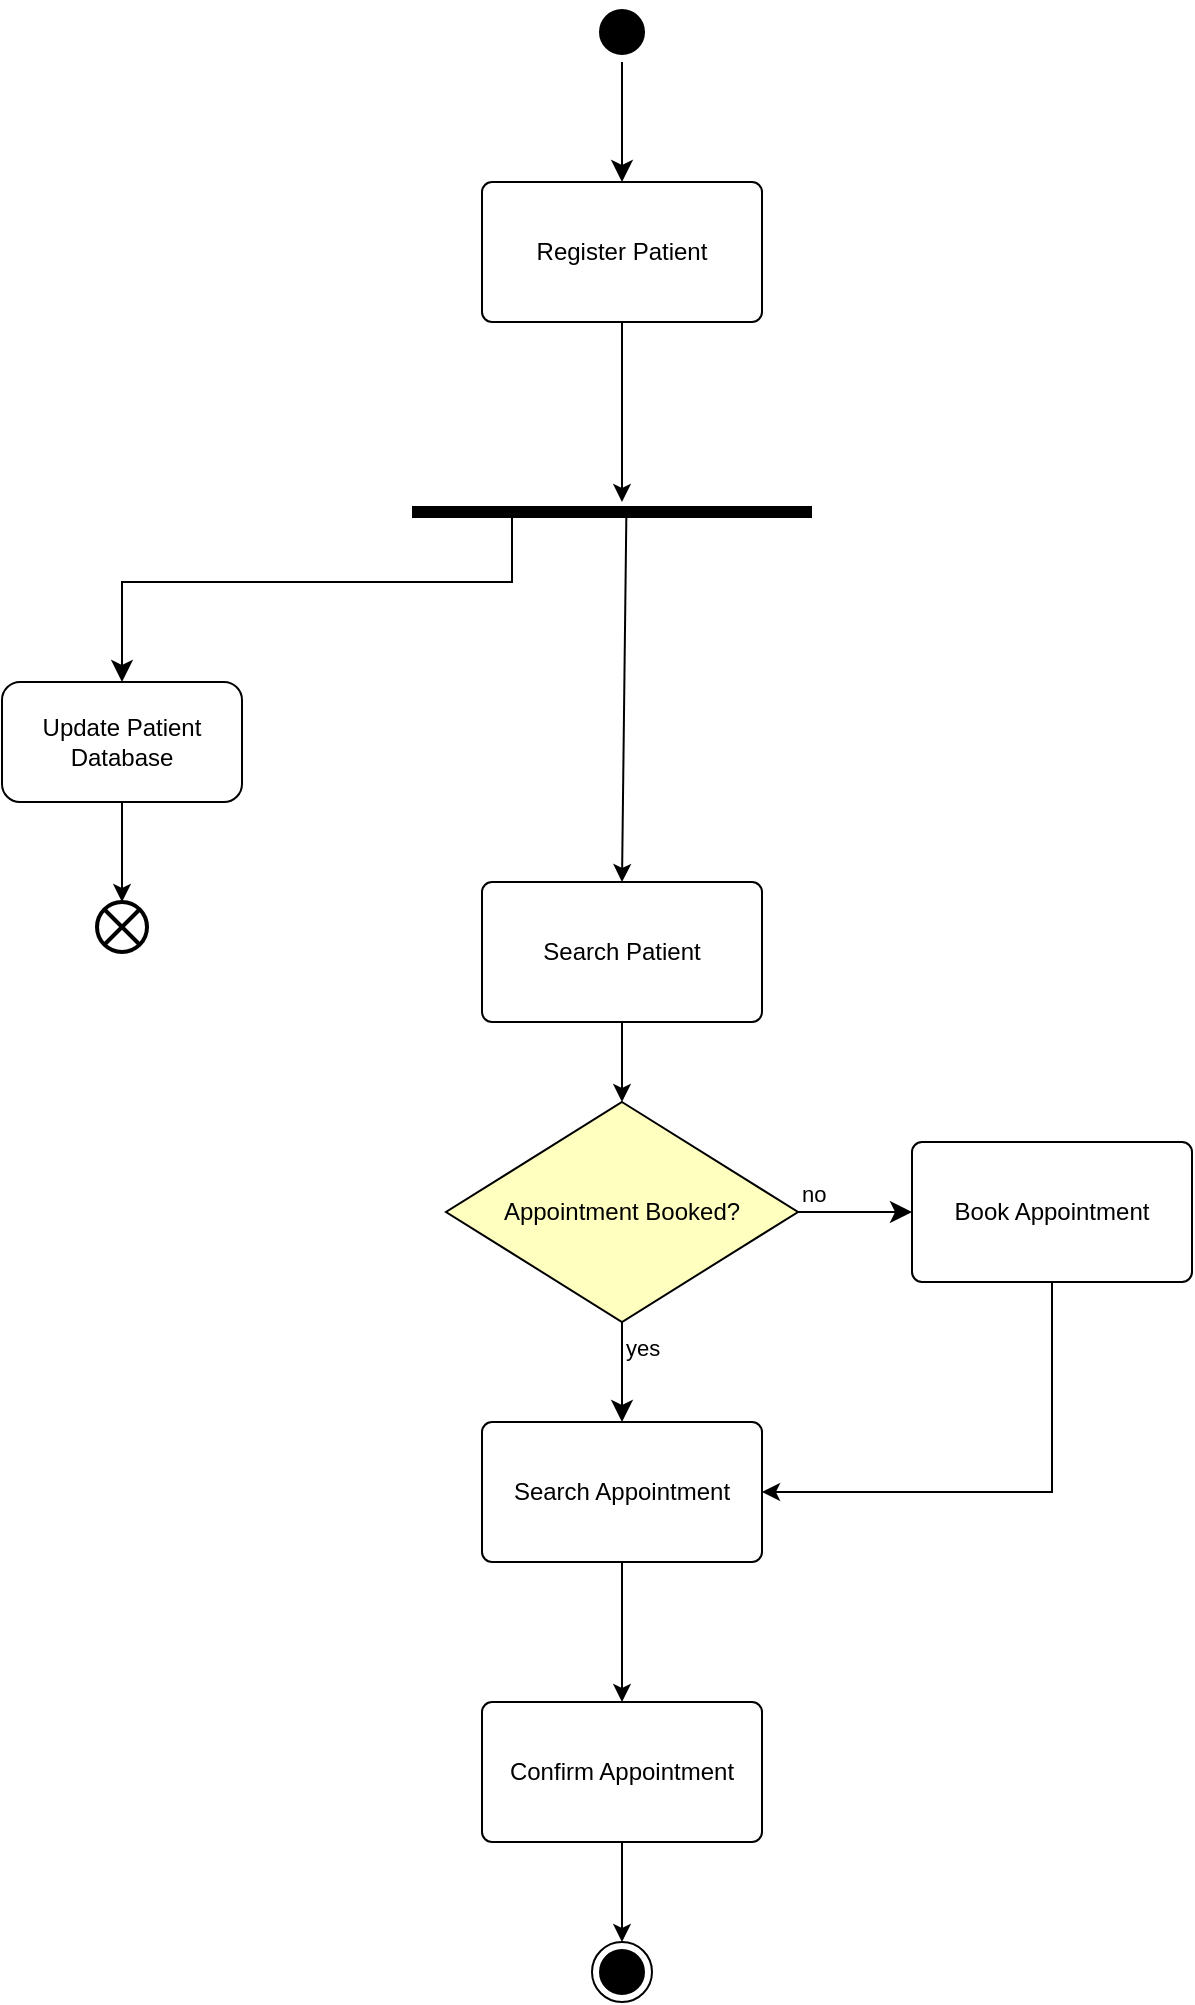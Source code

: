 <mxfile version="22.0.0" type="github">
  <diagram name="Page-1" id="Sdwl2rWb56yCQ2EqgOvv">
    <mxGraphModel dx="2933" dy="1460" grid="1" gridSize="10" guides="1" tooltips="1" connect="1" arrows="1" fold="1" page="1" pageScale="1" pageWidth="827" pageHeight="1169" math="0" shadow="0">
      <root>
        <mxCell id="0" />
        <mxCell id="1" parent="0" />
        <mxCell id="1aDPQYtuDaAINnIUhb40-1" value="" style="ellipse;html=1;shape=endState;fillColor=#000000;strokeColor=#000000;" vertex="1" parent="1">
          <mxGeometry x="350" y="1026" width="30" height="30" as="geometry" />
        </mxCell>
        <mxCell id="1aDPQYtuDaAINnIUhb40-2" value="" style="ellipse;html=1;shape=startState;fillColor=#000000;strokeColor=#000000;" vertex="1" parent="1">
          <mxGeometry x="350" y="56" width="30" height="30" as="geometry" />
        </mxCell>
        <mxCell id="1aDPQYtuDaAINnIUhb40-3" value="" style="edgeStyle=orthogonalEdgeStyle;html=1;verticalAlign=bottom;endArrow=classic;endSize=8;strokeColor=#000000;rounded=0;" edge="1" source="1aDPQYtuDaAINnIUhb40-2" parent="1">
          <mxGeometry relative="1" as="geometry">
            <mxPoint x="365" y="146" as="targetPoint" />
          </mxGeometry>
        </mxCell>
        <mxCell id="1aDPQYtuDaAINnIUhb40-4" value="Register Patient" style="html=1;align=center;verticalAlign=middle;rounded=1;absoluteArcSize=1;arcSize=10;dashed=0;whiteSpace=wrap;" vertex="1" parent="1">
          <mxGeometry x="295" y="146" width="140" height="70" as="geometry" />
        </mxCell>
        <mxCell id="1aDPQYtuDaAINnIUhb40-5" value="Search Patient" style="html=1;align=center;verticalAlign=middle;rounded=1;absoluteArcSize=1;arcSize=10;dashed=0;whiteSpace=wrap;" vertex="1" parent="1">
          <mxGeometry x="295" y="496" width="140" height="70" as="geometry" />
        </mxCell>
        <mxCell id="1aDPQYtuDaAINnIUhb40-6" value="Book Appointment" style="html=1;align=center;verticalAlign=middle;rounded=1;absoluteArcSize=1;arcSize=10;dashed=0;whiteSpace=wrap;" vertex="1" parent="1">
          <mxGeometry x="510" y="626" width="140" height="70" as="geometry" />
        </mxCell>
        <mxCell id="1aDPQYtuDaAINnIUhb40-7" value="Search Appointment" style="html=1;align=center;verticalAlign=middle;rounded=1;absoluteArcSize=1;arcSize=10;dashed=0;whiteSpace=wrap;" vertex="1" parent="1">
          <mxGeometry x="295" y="766" width="140" height="70" as="geometry" />
        </mxCell>
        <mxCell id="1aDPQYtuDaAINnIUhb40-8" value="" style="shape=line;html=1;strokeWidth=6;strokeColor=#000000;" vertex="1" parent="1">
          <mxGeometry x="260" y="306" width="200" height="10" as="geometry" />
        </mxCell>
        <mxCell id="1aDPQYtuDaAINnIUhb40-9" value="" style="edgeStyle=orthogonalEdgeStyle;html=1;verticalAlign=bottom;endArrow=classic;endSize=8;strokeColor=#000000;rounded=0;exitX=0.25;exitY=0.5;exitDx=0;exitDy=0;exitPerimeter=0;entryX=0.5;entryY=0;entryDx=0;entryDy=0;" edge="1" source="1aDPQYtuDaAINnIUhb40-8" parent="1" target="1aDPQYtuDaAINnIUhb40-16">
          <mxGeometry relative="1" as="geometry">
            <mxPoint x="130" y="266" as="targetPoint" />
            <Array as="points">
              <mxPoint x="310" y="346" />
              <mxPoint x="115" y="346" />
            </Array>
          </mxGeometry>
        </mxCell>
        <mxCell id="1aDPQYtuDaAINnIUhb40-10" value="Appointment Booked?" style="rhombus;whiteSpace=wrap;html=1;fontColor=#000000;fillColor=#ffffc0;strokeColor=#000000;" vertex="1" parent="1">
          <mxGeometry x="277" y="606" width="176" height="110" as="geometry" />
        </mxCell>
        <mxCell id="1aDPQYtuDaAINnIUhb40-11" value="no" style="edgeStyle=orthogonalEdgeStyle;html=1;align=left;verticalAlign=bottom;endArrow=classic;endSize=8;strokeColor=#000000;rounded=0;entryX=0;entryY=0.5;entryDx=0;entryDy=0;" edge="1" source="1aDPQYtuDaAINnIUhb40-10" parent="1" target="1aDPQYtuDaAINnIUhb40-6">
          <mxGeometry x="-1" relative="1" as="geometry">
            <mxPoint x="504" y="606" as="targetPoint" />
          </mxGeometry>
        </mxCell>
        <mxCell id="1aDPQYtuDaAINnIUhb40-12" value="yes" style="edgeStyle=orthogonalEdgeStyle;html=1;align=left;verticalAlign=top;endArrow=classic;endSize=8;strokeColor=#000000;rounded=0;exitX=0.5;exitY=1;exitDx=0;exitDy=0;entryX=0.5;entryY=0;entryDx=0;entryDy=0;" edge="1" source="1aDPQYtuDaAINnIUhb40-10" parent="1" target="1aDPQYtuDaAINnIUhb40-7">
          <mxGeometry x="-1" relative="1" as="geometry">
            <mxPoint x="530" y="726" as="targetPoint" />
          </mxGeometry>
        </mxCell>
        <mxCell id="1aDPQYtuDaAINnIUhb40-13" value="" style="endArrow=classic;html=1;rounded=0;exitX=0.5;exitY=1;exitDx=0;exitDy=0;entryX=1;entryY=0.5;entryDx=0;entryDy=0;" edge="1" parent="1" source="1aDPQYtuDaAINnIUhb40-6" target="1aDPQYtuDaAINnIUhb40-7">
          <mxGeometry width="50" height="50" relative="1" as="geometry">
            <mxPoint x="480" y="816" as="sourcePoint" />
            <mxPoint x="440" y="801" as="targetPoint" />
            <Array as="points">
              <mxPoint x="580" y="801" />
            </Array>
          </mxGeometry>
        </mxCell>
        <mxCell id="1aDPQYtuDaAINnIUhb40-14" value="" style="endArrow=classic;html=1;rounded=0;exitX=0.5;exitY=1;exitDx=0;exitDy=0;" edge="1" parent="1" source="1aDPQYtuDaAINnIUhb40-4">
          <mxGeometry width="50" height="50" relative="1" as="geometry">
            <mxPoint x="570" y="246" as="sourcePoint" />
            <mxPoint x="365" y="306" as="targetPoint" />
          </mxGeometry>
        </mxCell>
        <mxCell id="1aDPQYtuDaAINnIUhb40-15" value="" style="endArrow=classic;html=1;rounded=0;entryX=0.5;entryY=0;entryDx=0;entryDy=0;exitX=0.5;exitY=1;exitDx=0;exitDy=0;" edge="1" parent="1" source="1aDPQYtuDaAINnIUhb40-5" target="1aDPQYtuDaAINnIUhb40-10">
          <mxGeometry width="50" height="50" relative="1" as="geometry">
            <mxPoint x="100" y="696" as="sourcePoint" />
            <mxPoint x="150" y="646" as="targetPoint" />
          </mxGeometry>
        </mxCell>
        <mxCell id="1aDPQYtuDaAINnIUhb40-16" value="Update Patient Database" style="rounded=1;whiteSpace=wrap;html=1;" vertex="1" parent="1">
          <mxGeometry x="55" y="396" width="120" height="60" as="geometry" />
        </mxCell>
        <mxCell id="1aDPQYtuDaAINnIUhb40-17" value="" style="endArrow=classic;html=1;rounded=0;entryX=0.5;entryY=0;entryDx=0;entryDy=0;exitX=0.536;exitY=0.452;exitDx=0;exitDy=0;exitPerimeter=0;" edge="1" parent="1" source="1aDPQYtuDaAINnIUhb40-8" target="1aDPQYtuDaAINnIUhb40-5">
          <mxGeometry width="50" height="50" relative="1" as="geometry">
            <mxPoint x="340" y="446" as="sourcePoint" />
            <mxPoint x="390" y="396" as="targetPoint" />
          </mxGeometry>
        </mxCell>
        <mxCell id="1aDPQYtuDaAINnIUhb40-18" value="" style="html=1;shape=mxgraph.sysml.flowFinal;strokeWidth=2;verticalLabelPosition=bottom;verticalAlignment=top;" vertex="1" parent="1">
          <mxGeometry x="102.5" y="506" width="25" height="25" as="geometry" />
        </mxCell>
        <mxCell id="1aDPQYtuDaAINnIUhb40-19" value="" style="endArrow=classic;html=1;rounded=0;entryX=0.5;entryY=0;entryDx=0;entryDy=0;entryPerimeter=0;exitX=0.5;exitY=1;exitDx=0;exitDy=0;" edge="1" parent="1" source="1aDPQYtuDaAINnIUhb40-16" target="1aDPQYtuDaAINnIUhb40-18">
          <mxGeometry width="50" height="50" relative="1" as="geometry">
            <mxPoint x="80" y="506" as="sourcePoint" />
            <mxPoint x="130" y="456" as="targetPoint" />
          </mxGeometry>
        </mxCell>
        <mxCell id="1aDPQYtuDaAINnIUhb40-20" value="Confirm Appointment" style="html=1;align=center;verticalAlign=middle;rounded=1;absoluteArcSize=1;arcSize=10;dashed=0;whiteSpace=wrap;" vertex="1" parent="1">
          <mxGeometry x="295" y="906" width="140" height="70" as="geometry" />
        </mxCell>
        <mxCell id="1aDPQYtuDaAINnIUhb40-21" value="" style="endArrow=classic;html=1;rounded=0;entryX=0.5;entryY=0;entryDx=0;entryDy=0;exitX=0.5;exitY=1;exitDx=0;exitDy=0;" edge="1" parent="1" source="1aDPQYtuDaAINnIUhb40-7" target="1aDPQYtuDaAINnIUhb40-20">
          <mxGeometry width="50" height="50" relative="1" as="geometry">
            <mxPoint x="250" y="906" as="sourcePoint" />
            <mxPoint x="300" y="856" as="targetPoint" />
          </mxGeometry>
        </mxCell>
        <mxCell id="1aDPQYtuDaAINnIUhb40-23" value="" style="endArrow=classic;html=1;rounded=0;entryX=0.5;entryY=0;entryDx=0;entryDy=0;exitX=0.5;exitY=1;exitDx=0;exitDy=0;" edge="1" parent="1" source="1aDPQYtuDaAINnIUhb40-20" target="1aDPQYtuDaAINnIUhb40-1">
          <mxGeometry width="50" height="50" relative="1" as="geometry">
            <mxPoint x="290" y="1106" as="sourcePoint" />
            <mxPoint x="340" y="1056" as="targetPoint" />
          </mxGeometry>
        </mxCell>
      </root>
    </mxGraphModel>
  </diagram>
</mxfile>
